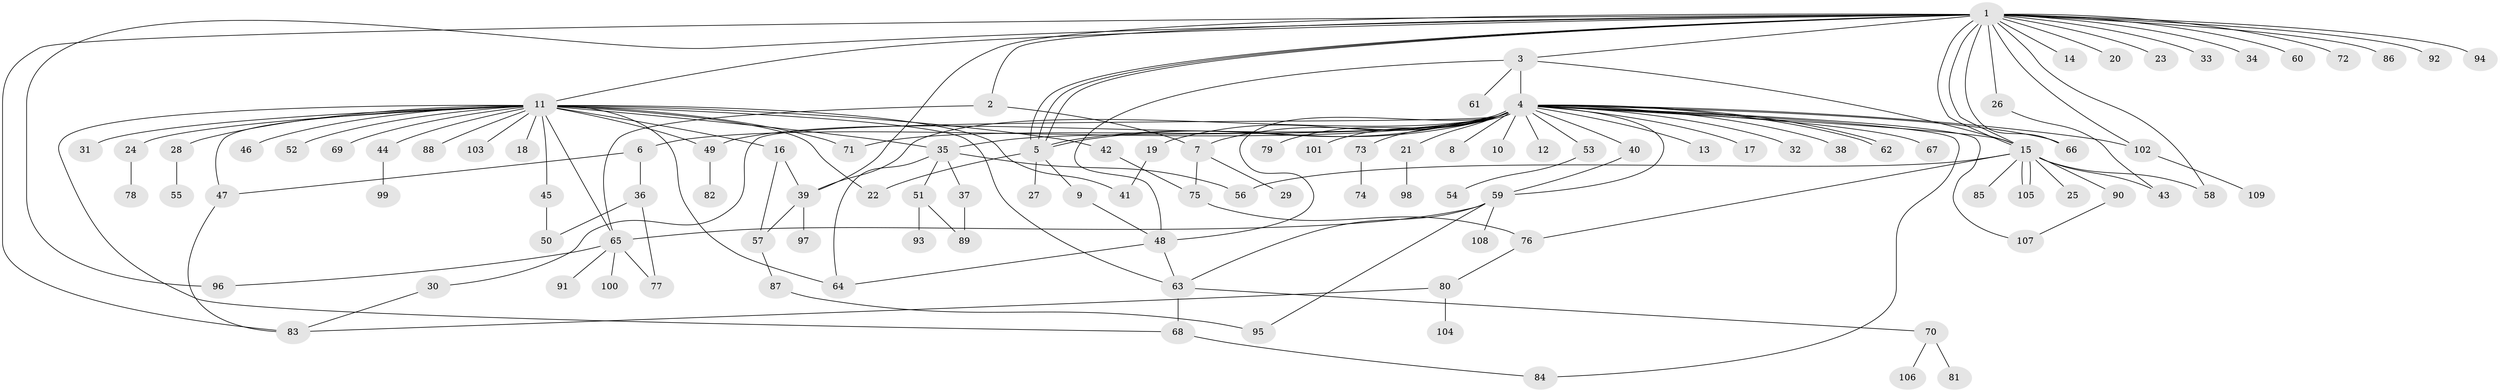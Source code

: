 // coarse degree distribution, {20: 0.022727272727272728, 3: 0.11363636363636363, 4: 0.09090909090909091, 19: 0.022727272727272728, 5: 0.022727272727272728, 9: 0.022727272727272728, 1: 0.5, 6: 0.022727272727272728, 7: 0.045454545454545456, 2: 0.13636363636363635}
// Generated by graph-tools (version 1.1) at 2025/50/03/04/25 22:50:41]
// undirected, 109 vertices, 154 edges
graph export_dot {
  node [color=gray90,style=filled];
  1;
  2;
  3;
  4;
  5;
  6;
  7;
  8;
  9;
  10;
  11;
  12;
  13;
  14;
  15;
  16;
  17;
  18;
  19;
  20;
  21;
  22;
  23;
  24;
  25;
  26;
  27;
  28;
  29;
  30;
  31;
  32;
  33;
  34;
  35;
  36;
  37;
  38;
  39;
  40;
  41;
  42;
  43;
  44;
  45;
  46;
  47;
  48;
  49;
  50;
  51;
  52;
  53;
  54;
  55;
  56;
  57;
  58;
  59;
  60;
  61;
  62;
  63;
  64;
  65;
  66;
  67;
  68;
  69;
  70;
  71;
  72;
  73;
  74;
  75;
  76;
  77;
  78;
  79;
  80;
  81;
  82;
  83;
  84;
  85;
  86;
  87;
  88;
  89;
  90;
  91;
  92;
  93;
  94;
  95;
  96;
  97;
  98;
  99;
  100;
  101;
  102;
  103;
  104;
  105;
  106;
  107;
  108;
  109;
  1 -- 2;
  1 -- 3;
  1 -- 5;
  1 -- 5;
  1 -- 5;
  1 -- 11;
  1 -- 14;
  1 -- 15;
  1 -- 15;
  1 -- 20;
  1 -- 23;
  1 -- 26;
  1 -- 33;
  1 -- 34;
  1 -- 39;
  1 -- 58;
  1 -- 60;
  1 -- 66;
  1 -- 72;
  1 -- 83;
  1 -- 86;
  1 -- 92;
  1 -- 94;
  1 -- 96;
  1 -- 102;
  2 -- 7;
  2 -- 65;
  3 -- 4;
  3 -- 15;
  3 -- 48;
  3 -- 61;
  4 -- 5;
  4 -- 5;
  4 -- 6;
  4 -- 7;
  4 -- 8;
  4 -- 10;
  4 -- 12;
  4 -- 13;
  4 -- 15;
  4 -- 17;
  4 -- 19;
  4 -- 21;
  4 -- 30;
  4 -- 32;
  4 -- 35;
  4 -- 38;
  4 -- 39;
  4 -- 40;
  4 -- 48;
  4 -- 49;
  4 -- 53;
  4 -- 59;
  4 -- 62;
  4 -- 62;
  4 -- 66;
  4 -- 67;
  4 -- 71;
  4 -- 73;
  4 -- 79;
  4 -- 84;
  4 -- 101;
  4 -- 102;
  4 -- 107;
  5 -- 9;
  5 -- 22;
  5 -- 27;
  6 -- 36;
  6 -- 47;
  7 -- 29;
  7 -- 75;
  9 -- 48;
  11 -- 16;
  11 -- 18;
  11 -- 22;
  11 -- 24;
  11 -- 28;
  11 -- 31;
  11 -- 35;
  11 -- 41;
  11 -- 42;
  11 -- 44;
  11 -- 45;
  11 -- 46;
  11 -- 47;
  11 -- 49;
  11 -- 52;
  11 -- 63;
  11 -- 64;
  11 -- 65;
  11 -- 68;
  11 -- 69;
  11 -- 71;
  11 -- 88;
  11 -- 103;
  15 -- 25;
  15 -- 43;
  15 -- 56;
  15 -- 58;
  15 -- 76;
  15 -- 85;
  15 -- 90;
  15 -- 105;
  15 -- 105;
  16 -- 39;
  16 -- 57;
  19 -- 41;
  21 -- 98;
  24 -- 78;
  26 -- 43;
  28 -- 55;
  30 -- 83;
  35 -- 37;
  35 -- 51;
  35 -- 56;
  35 -- 64;
  36 -- 50;
  36 -- 77;
  37 -- 89;
  39 -- 57;
  39 -- 97;
  40 -- 59;
  42 -- 75;
  44 -- 99;
  45 -- 50;
  47 -- 83;
  48 -- 63;
  48 -- 64;
  49 -- 82;
  51 -- 89;
  51 -- 93;
  53 -- 54;
  57 -- 87;
  59 -- 63;
  59 -- 65;
  59 -- 95;
  59 -- 108;
  63 -- 68;
  63 -- 70;
  65 -- 77;
  65 -- 91;
  65 -- 96;
  65 -- 100;
  68 -- 84;
  70 -- 81;
  70 -- 106;
  73 -- 74;
  75 -- 76;
  76 -- 80;
  80 -- 83;
  80 -- 104;
  87 -- 95;
  90 -- 107;
  102 -- 109;
}
